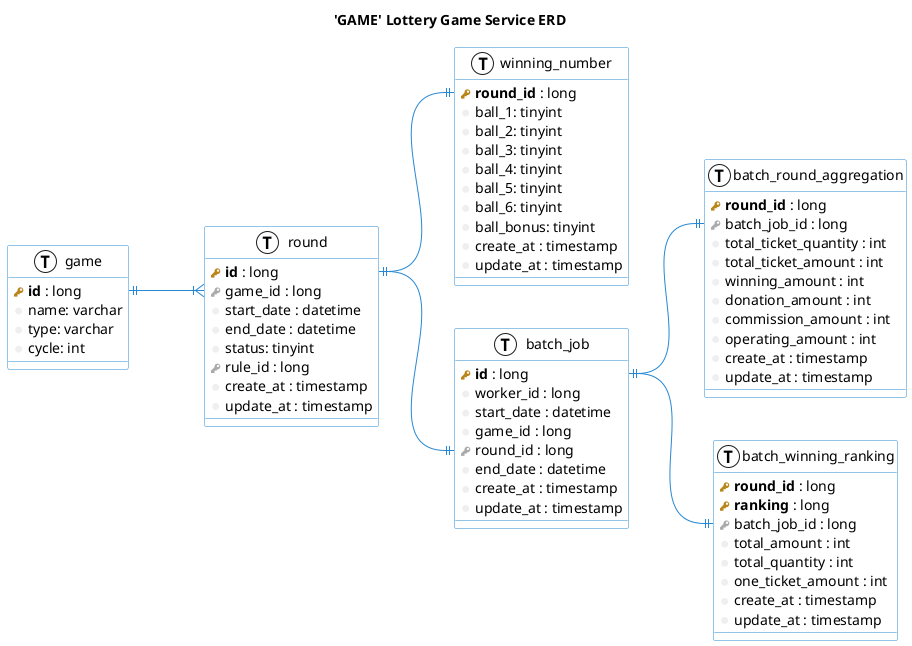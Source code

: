 @startuml
!define primary_key(x) <b><color:#b8861b><&key></color> x</b>
!define foreign_key(x) <color:#aaaaaa><&key></color> x
!define column(x) <color:#efefef><&media-record></color> x
!define table(x) entity x << (T, white) >>

left to right direction
skinparam roundcorner 5
skinparam shadowing false
skinparam handwritten false
skinparam class {
    BackgroundColor white
    ArrowColor #2688d4
    BorderColor #2688d4
}

title 'GAME' Lottery Game Service ERD



table( game )  {
    primary_key( id ) : long
    column( name ): varchar
    column( type ): varchar
    column( cycle ): int
}

table( round ) {
    primary_key( id ) : long
    foreign_key( game_id ) : long
    column( start_date ) : datetime
    column( end_date ) : datetime
    column( status ): tinyint
    foreign_key( rule_id ) : long
    column( create_at ) : timestamp
    column( update_at ) : timestamp
}


table( winning_number ) {
    primary_key( round_id ) : long
    column( ball_1 ): tinyint
    column( ball_2 ): tinyint
    column( ball_3 ): tinyint
    column( ball_4 ): tinyint
    column( ball_5 ): tinyint
    column( ball_6 ): tinyint
    column( ball_bonus ): tinyint
    column( create_at ) : timestamp
    column( update_at ) : timestamp
}



table( batch_job )  {
    primary_key( id ) : long
    column( worker_id ) : long
    column( start_date ) : datetime
    column( game_id ) : long
    foreign_key( round_id ) : long
    column( end_date ) : datetime
    column( create_at ) : timestamp
    column( update_at ) : timestamp
}

table( batch_round_aggregation )  {
    primary_key( round_id ) : long
    foreign_key( batch_job_id ) : long
    column( total_ticket_quantity ) : int
    column( total_ticket_amount ) : int
    column( winning_amount ) : int
    column( donation_amount ) : int
    column( commission_amount ) : int
    column( operating_amount ) : int
    column( create_at ) : timestamp
    column( update_at ) : timestamp
}

table( batch_winning_ranking )  {
    primary_key( round_id ) : long
    primary_key( ranking ) : long
    foreign_key( batch_job_id ) : long
    column( total_amount ) : int
    column( total_quantity ) : int
    column( one_ticket_amount ) : int
    column( create_at ) : timestamp
    column( update_at ) : timestamp
}




game::id ||--|{ round::game_id

round::id ||--|| batch_job::round_id
round::id ||--|| winning_number::round_id

batch_job::id ||--|| batch_round_aggregation::batch_job_id
batch_job::id ||--|| batch_winning_ranking::batch_job_id


@enduml
